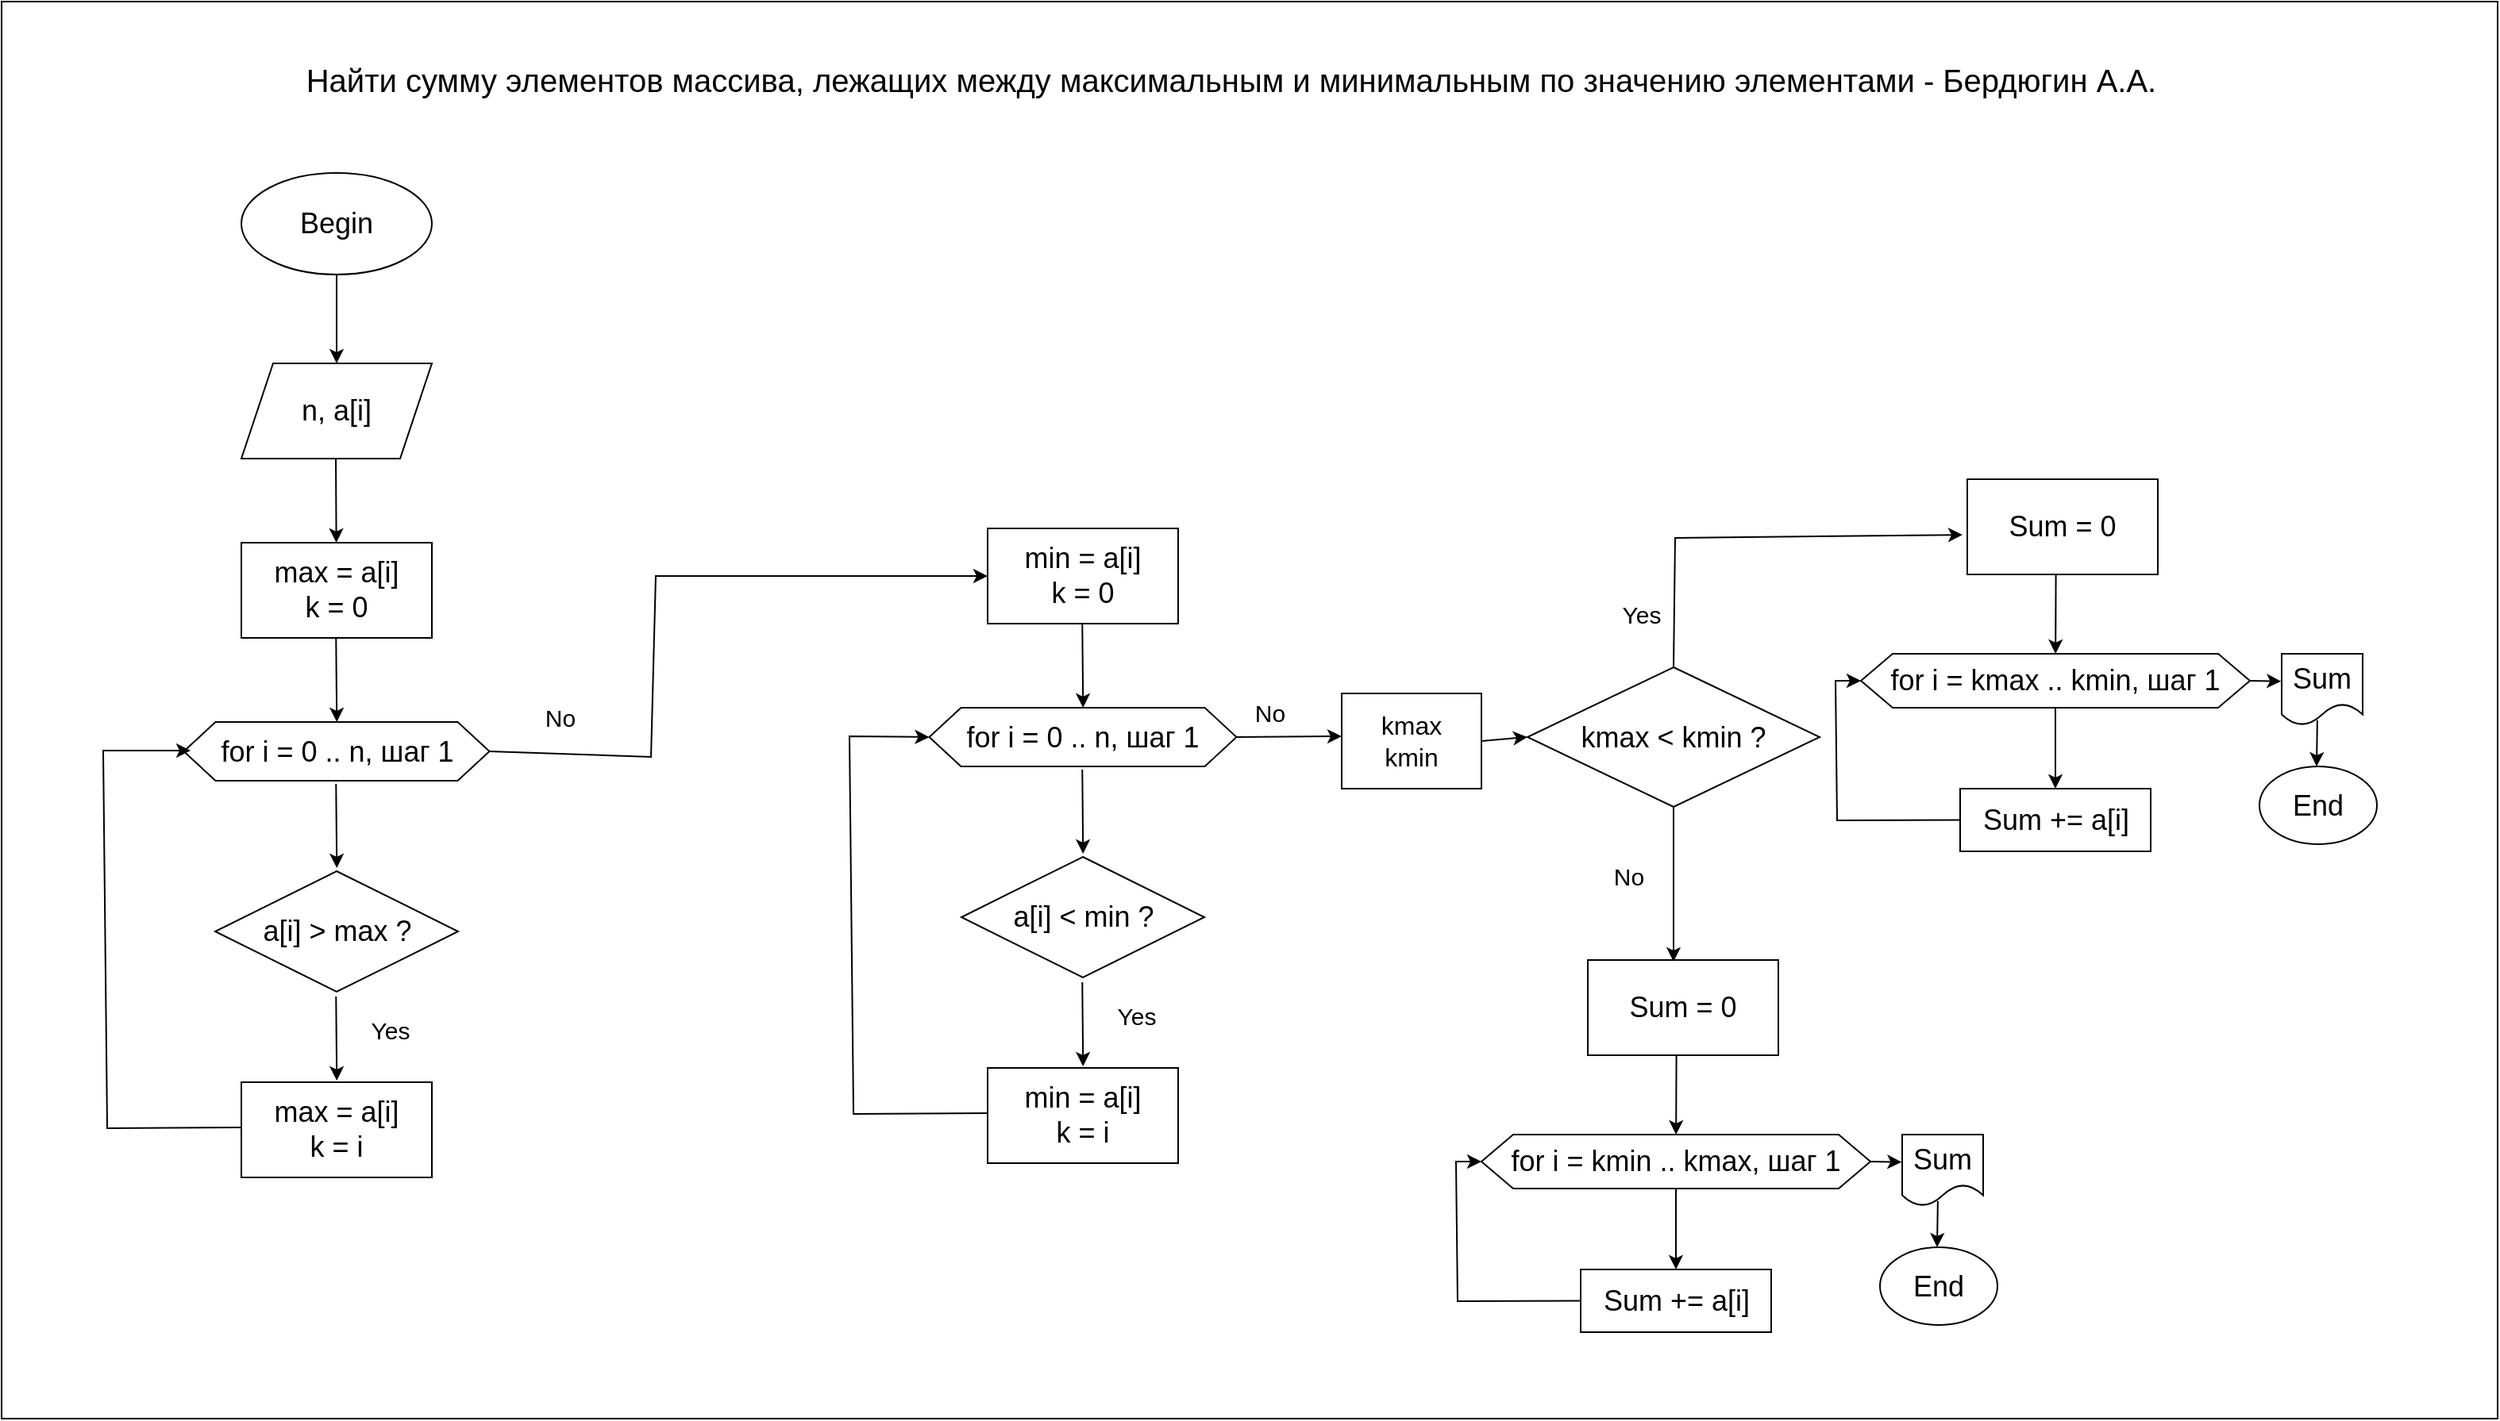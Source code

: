 <mxfile version="22.1.18" type="google">
  <diagram name="Page-1" id="74e2e168-ea6b-b213-b513-2b3c1d86103e">
    <mxGraphModel grid="0" page="1" gridSize="10" guides="1" tooltips="1" connect="1" arrows="1" fold="1" pageScale="1" pageWidth="1100" pageHeight="850" background="none" math="0" shadow="0">
      <root>
        <mxCell id="0" />
        <mxCell id="1" parent="0" />
        <mxCell id="fJMSlJAgO1w6E2c3Q90N-22" value="" style="rounded=0;whiteSpace=wrap;html=1;" vertex="1" parent="1">
          <mxGeometry x="30" y="81" width="1572" height="893" as="geometry" />
        </mxCell>
        <mxCell id="A3xNBJ_tQwyECl_-jCEf-2" value="Begin" style="ellipse;whiteSpace=wrap;html=1;fontSize=18;" vertex="1" parent="1">
          <mxGeometry x="181" y="189" width="120" height="64" as="geometry" />
        </mxCell>
        <mxCell id="A3xNBJ_tQwyECl_-jCEf-3" value="n, a[i]" style="shape=parallelogram;perimeter=parallelogramPerimeter;whiteSpace=wrap;html=1;fixedSize=1;fontSize=18;" vertex="1" parent="1">
          <mxGeometry x="181" y="309" width="120" height="60" as="geometry" />
        </mxCell>
        <mxCell id="A3xNBJ_tQwyECl_-jCEf-4" value="" style="endArrow=classic;html=1;rounded=0;exitX=0.5;exitY=1;exitDx=0;exitDy=0;" edge="1" parent="1" source="A3xNBJ_tQwyECl_-jCEf-2" target="A3xNBJ_tQwyECl_-jCEf-3">
          <mxGeometry width="50" height="50" relative="1" as="geometry">
            <mxPoint x="233" y="410" as="sourcePoint" />
            <mxPoint x="283" y="360" as="targetPoint" />
          </mxGeometry>
        </mxCell>
        <mxCell id="A3xNBJ_tQwyECl_-jCEf-6" value="" style="endArrow=classic;html=1;rounded=0;exitX=0.5;exitY=1;exitDx=0;exitDy=0;" edge="1" parent="1" target="A3xNBJ_tQwyECl_-jCEf-7">
          <mxGeometry width="50" height="50" relative="1" as="geometry">
            <mxPoint x="240.5" y="369" as="sourcePoint" />
            <mxPoint x="240.5" y="425" as="targetPoint" />
          </mxGeometry>
        </mxCell>
        <mxCell id="A3xNBJ_tQwyECl_-jCEf-7" value="max = a[i]&lt;br&gt;k = 0" style="rounded=0;whiteSpace=wrap;html=1;fontSize=18;" vertex="1" parent="1">
          <mxGeometry x="181" y="422" width="120" height="60" as="geometry" />
        </mxCell>
        <mxCell id="A3xNBJ_tQwyECl_-jCEf-8" value="" style="endArrow=classic;html=1;rounded=0;exitX=0.5;exitY=1;exitDx=0;exitDy=0;" edge="1" parent="1">
          <mxGeometry width="50" height="50" relative="1" as="geometry">
            <mxPoint x="240.63" y="482" as="sourcePoint" />
            <mxPoint x="241.13" y="535" as="targetPoint" />
          </mxGeometry>
        </mxCell>
        <mxCell id="A3xNBJ_tQwyECl_-jCEf-9" value="Найти сумму элементов массива, лежащих между максимальным и минимальным по значению элементами - Бердюгин А.А." style="text;html=1;strokeColor=none;fillColor=none;align=center;verticalAlign=middle;whiteSpace=wrap;rounded=0;fontSize=20;" vertex="1" parent="1">
          <mxGeometry x="216" y="101" width="1177" height="58" as="geometry" />
        </mxCell>
        <mxCell id="A3xNBJ_tQwyECl_-jCEf-10" value="&lt;font style=&quot;font-size: 18px;&quot;&gt;for i = 0 .. n, шаг 1&lt;/font&gt;" style="shape=hexagon;perimeter=hexagonPerimeter2;whiteSpace=wrap;html=1;fixedSize=1;" vertex="1" parent="1">
          <mxGeometry x="144.75" y="535" width="192.5" height="37" as="geometry" />
        </mxCell>
        <mxCell id="A3xNBJ_tQwyECl_-jCEf-11" value="" style="endArrow=classic;html=1;rounded=0;exitX=0.5;exitY=1;exitDx=0;exitDy=0;" edge="1" parent="1">
          <mxGeometry width="50" height="50" relative="1" as="geometry">
            <mxPoint x="240.63" y="574" as="sourcePoint" />
            <mxPoint x="241.13" y="627" as="targetPoint" />
          </mxGeometry>
        </mxCell>
        <mxCell id="A3xNBJ_tQwyECl_-jCEf-12" value="a[i] &amp;gt; max ?" style="rhombus;whiteSpace=wrap;html=1;fontSize=18;" vertex="1" parent="1">
          <mxGeometry x="164.5" y="629" width="153" height="76" as="geometry" />
        </mxCell>
        <mxCell id="A3xNBJ_tQwyECl_-jCEf-13" value="" style="endArrow=classic;html=1;rounded=0;exitX=0.5;exitY=1;exitDx=0;exitDy=0;" edge="1" parent="1">
          <mxGeometry width="50" height="50" relative="1" as="geometry">
            <mxPoint x="240.63" y="708" as="sourcePoint" />
            <mxPoint x="241.13" y="761" as="targetPoint" />
          </mxGeometry>
        </mxCell>
        <mxCell id="A3xNBJ_tQwyECl_-jCEf-15" value="Yes" style="text;html=1;strokeColor=none;fillColor=none;align=center;verticalAlign=middle;whiteSpace=wrap;rounded=0;fontSize=15;" vertex="1" parent="1">
          <mxGeometry x="245" y="714" width="60" height="30" as="geometry" />
        </mxCell>
        <mxCell id="A3xNBJ_tQwyECl_-jCEf-16" value="" style="endArrow=classic;html=1;rounded=0;exitX=1;exitY=0.5;exitDx=0;exitDy=0;entryX=0;entryY=0.5;entryDx=0;entryDy=0;" edge="1" parent="1" source="A3xNBJ_tQwyECl_-jCEf-10" target="A3xNBJ_tQwyECl_-jCEf-41">
          <mxGeometry width="50" height="50" relative="1" as="geometry">
            <mxPoint x="371" y="557" as="sourcePoint" />
            <mxPoint x="404" y="553" as="targetPoint" />
            <Array as="points">
              <mxPoint x="439" y="557" />
              <mxPoint x="442" y="443" />
            </Array>
          </mxGeometry>
        </mxCell>
        <mxCell id="A3xNBJ_tQwyECl_-jCEf-17" value="No" style="text;html=1;strokeColor=none;fillColor=none;align=center;verticalAlign=middle;whiteSpace=wrap;rounded=0;fontSize=15;" vertex="1" parent="1">
          <mxGeometry x="352" y="517" width="60" height="30" as="geometry" />
        </mxCell>
        <mxCell id="A3xNBJ_tQwyECl_-jCEf-19" value="max = a[i]&lt;br&gt;k = i" style="rounded=0;whiteSpace=wrap;html=1;fontSize=18;" vertex="1" parent="1">
          <mxGeometry x="181" y="762" width="120" height="60" as="geometry" />
        </mxCell>
        <mxCell id="A3xNBJ_tQwyECl_-jCEf-20" value="" style="endArrow=classic;html=1;rounded=0;exitX=0.004;exitY=0.609;exitDx=0;exitDy=0;exitPerimeter=0;" edge="1" parent="1">
          <mxGeometry width="50" height="50" relative="1" as="geometry">
            <mxPoint x="181.0" y="790.54" as="sourcePoint" />
            <mxPoint x="149" y="553" as="targetPoint" />
            <Array as="points">
              <mxPoint x="96.52" y="791" />
              <mxPoint x="94" y="553" />
            </Array>
          </mxGeometry>
        </mxCell>
        <mxCell id="A3xNBJ_tQwyECl_-jCEf-41" value="min = a[i]&lt;br&gt;k = 0" style="rounded=0;whiteSpace=wrap;html=1;fontSize=18;" vertex="1" parent="1">
          <mxGeometry x="651" y="413" width="120" height="60" as="geometry" />
        </mxCell>
        <mxCell id="A3xNBJ_tQwyECl_-jCEf-42" value="" style="endArrow=classic;html=1;rounded=0;exitX=0.5;exitY=1;exitDx=0;exitDy=0;" edge="1" parent="1">
          <mxGeometry width="50" height="50" relative="1" as="geometry">
            <mxPoint x="710.63" y="473" as="sourcePoint" />
            <mxPoint x="711.13" y="526" as="targetPoint" />
          </mxGeometry>
        </mxCell>
        <mxCell id="A3xNBJ_tQwyECl_-jCEf-43" value="&lt;font style=&quot;font-size: 18px;&quot;&gt;for i = 0 .. n, шаг 1&lt;/font&gt;" style="shape=hexagon;perimeter=hexagonPerimeter2;whiteSpace=wrap;html=1;fixedSize=1;" vertex="1" parent="1">
          <mxGeometry x="614.25" y="526" width="193.5" height="37" as="geometry" />
        </mxCell>
        <mxCell id="A3xNBJ_tQwyECl_-jCEf-44" value="" style="endArrow=classic;html=1;rounded=0;exitX=0.5;exitY=1;exitDx=0;exitDy=0;" edge="1" parent="1">
          <mxGeometry width="50" height="50" relative="1" as="geometry">
            <mxPoint x="710.63" y="565" as="sourcePoint" />
            <mxPoint x="711.13" y="618" as="targetPoint" />
          </mxGeometry>
        </mxCell>
        <mxCell id="A3xNBJ_tQwyECl_-jCEf-45" value="a[i] &amp;lt; min ?" style="rhombus;whiteSpace=wrap;html=1;fontSize=18;" vertex="1" parent="1">
          <mxGeometry x="634.5" y="620" width="153" height="76" as="geometry" />
        </mxCell>
        <mxCell id="A3xNBJ_tQwyECl_-jCEf-46" value="" style="endArrow=classic;html=1;rounded=0;exitX=0.5;exitY=1;exitDx=0;exitDy=0;" edge="1" parent="1">
          <mxGeometry width="50" height="50" relative="1" as="geometry">
            <mxPoint x="710.63" y="699" as="sourcePoint" />
            <mxPoint x="711.13" y="752" as="targetPoint" />
          </mxGeometry>
        </mxCell>
        <mxCell id="A3xNBJ_tQwyECl_-jCEf-47" value="Yes" style="text;html=1;strokeColor=none;fillColor=none;align=center;verticalAlign=middle;whiteSpace=wrap;rounded=0;fontSize=15;" vertex="1" parent="1">
          <mxGeometry x="715" y="705" width="60" height="30" as="geometry" />
        </mxCell>
        <mxCell id="A3xNBJ_tQwyECl_-jCEf-48" value="" style="endArrow=classic;html=1;rounded=0;exitX=1;exitY=0.5;exitDx=0;exitDy=0;" edge="1" parent="1" source="A3xNBJ_tQwyECl_-jCEf-43">
          <mxGeometry width="50" height="50" relative="1" as="geometry">
            <mxPoint x="841" y="548" as="sourcePoint" />
            <mxPoint x="874" y="544" as="targetPoint" />
          </mxGeometry>
        </mxCell>
        <mxCell id="A3xNBJ_tQwyECl_-jCEf-49" value="No" style="text;html=1;strokeColor=none;fillColor=none;align=center;verticalAlign=middle;whiteSpace=wrap;rounded=0;fontSize=15;" vertex="1" parent="1">
          <mxGeometry x="798.5" y="514" width="60" height="30" as="geometry" />
        </mxCell>
        <mxCell id="A3xNBJ_tQwyECl_-jCEf-51" value="min = a[i]&lt;br&gt;k = i" style="rounded=0;whiteSpace=wrap;html=1;fontSize=18;" vertex="1" parent="1">
          <mxGeometry x="651" y="753" width="120" height="60" as="geometry" />
        </mxCell>
        <mxCell id="A3xNBJ_tQwyECl_-jCEf-52" value="" style="endArrow=classic;html=1;rounded=0;exitX=0.004;exitY=0.609;exitDx=0;exitDy=0;exitPerimeter=0;entryX=0;entryY=0.5;entryDx=0;entryDy=0;" edge="1" parent="1" target="A3xNBJ_tQwyECl_-jCEf-43">
          <mxGeometry width="50" height="50" relative="1" as="geometry">
            <mxPoint x="651.0" y="781.54" as="sourcePoint" />
            <mxPoint x="623" y="544" as="targetPoint" />
            <Array as="points">
              <mxPoint x="566.52" y="782" />
              <mxPoint x="564" y="544" />
            </Array>
          </mxGeometry>
        </mxCell>
        <mxCell id="oNAdB-VNlKd--NzeKWZQ-4" value="kmax&lt;br style=&quot;border-color: var(--border-color); font-size: 16px;&quot;&gt;&lt;span style=&quot;font-size: 16px;&quot;&gt;kmin&lt;/span&gt;" style="rounded=0;whiteSpace=wrap;html=1;fontSize=16;" vertex="1" parent="1">
          <mxGeometry x="874" y="517" width="88" height="60" as="geometry" />
        </mxCell>
        <mxCell id="oNAdB-VNlKd--NzeKWZQ-5" value="&lt;font style=&quot;font-size: 18px;&quot;&gt;kmax &amp;lt; kmin ?&lt;/font&gt;" style="rhombus;whiteSpace=wrap;html=1;" vertex="1" parent="1">
          <mxGeometry x="991" y="500.5" width="184" height="88" as="geometry" />
        </mxCell>
        <mxCell id="oNAdB-VNlKd--NzeKWZQ-6" value="" style="endArrow=classic;html=1;rounded=0;exitX=1;exitY=0.5;exitDx=0;exitDy=0;entryX=0;entryY=0.5;entryDx=0;entryDy=0;" edge="1" parent="1" source="oNAdB-VNlKd--NzeKWZQ-4" target="oNAdB-VNlKd--NzeKWZQ-5">
          <mxGeometry width="50" height="50" relative="1" as="geometry">
            <mxPoint x="954" y="653" as="sourcePoint" />
            <mxPoint x="1004" y="603" as="targetPoint" />
          </mxGeometry>
        </mxCell>
        <mxCell id="AfmyJl_slF6E5mCU8h74-3" value="Yes" style="text;html=1;strokeColor=none;fillColor=none;align=center;verticalAlign=middle;whiteSpace=wrap;rounded=0;fontSize=15;" vertex="1" parent="1">
          <mxGeometry x="1033" y="452" width="60" height="30" as="geometry" />
        </mxCell>
        <mxCell id="AfmyJl_slF6E5mCU8h74-4" value="" style="endArrow=classic;html=1;rounded=0;exitX=0.5;exitY=0;exitDx=0;exitDy=0;" edge="1" parent="1" source="oNAdB-VNlKd--NzeKWZQ-5">
          <mxGeometry width="50" height="50" relative="1" as="geometry">
            <mxPoint x="1022.5" y="569.5" as="sourcePoint" />
            <mxPoint x="1265" y="417" as="targetPoint" />
            <Array as="points">
              <mxPoint x="1084" y="419" />
            </Array>
          </mxGeometry>
        </mxCell>
        <mxCell id="AfmyJl_slF6E5mCU8h74-7" value="" style="endArrow=classic;html=1;rounded=0;exitX=0.5;exitY=1;exitDx=0;exitDy=0;" edge="1" parent="1" source="oNAdB-VNlKd--NzeKWZQ-5">
          <mxGeometry width="50" height="50" relative="1" as="geometry">
            <mxPoint x="1116" y="715" as="sourcePoint" />
            <mxPoint x="1083" y="686" as="targetPoint" />
          </mxGeometry>
        </mxCell>
        <mxCell id="fJMSlJAgO1w6E2c3Q90N-1" value="&lt;font style=&quot;font-size: 18px;&quot;&gt;Sum = 0&lt;/font&gt;" style="rounded=0;whiteSpace=wrap;html=1;" vertex="1" parent="1">
          <mxGeometry x="1268" y="382" width="120" height="60" as="geometry" />
        </mxCell>
        <mxCell id="fJMSlJAgO1w6E2c3Q90N-2" value="" style="endArrow=classic;html=1;rounded=0;exitX=0.465;exitY=1.007;exitDx=0;exitDy=0;exitPerimeter=0;" edge="1" parent="1" source="fJMSlJAgO1w6E2c3Q90N-1" target="fJMSlJAgO1w6E2c3Q90N-3">
          <mxGeometry width="50" height="50" relative="1" as="geometry">
            <mxPoint x="1430" y="591" as="sourcePoint" />
            <mxPoint x="1324" y="499" as="targetPoint" />
          </mxGeometry>
        </mxCell>
        <mxCell id="fJMSlJAgO1w6E2c3Q90N-3" value="&lt;font style=&quot;font-size: 18px;&quot;&gt;for i = kmax .. kmin, шаг 1&lt;/font&gt;" style="shape=hexagon;perimeter=hexagonPerimeter2;whiteSpace=wrap;html=1;fixedSize=1;" vertex="1" parent="1">
          <mxGeometry x="1201" y="492" width="245" height="34" as="geometry" />
        </mxCell>
        <mxCell id="fJMSlJAgO1w6E2c3Q90N-4" value="&lt;font style=&quot;font-size: 18px;&quot;&gt;Sum += a[i]&lt;/font&gt;" style="rounded=0;whiteSpace=wrap;html=1;" vertex="1" parent="1">
          <mxGeometry x="1263.5" y="577" width="120" height="39.5" as="geometry" />
        </mxCell>
        <mxCell id="fJMSlJAgO1w6E2c3Q90N-5" value="" style="endArrow=classic;html=1;rounded=0;exitX=0.5;exitY=1;exitDx=0;exitDy=0;entryX=0.5;entryY=0;entryDx=0;entryDy=0;" edge="1" parent="1" source="fJMSlJAgO1w6E2c3Q90N-3" target="fJMSlJAgO1w6E2c3Q90N-4">
          <mxGeometry width="50" height="50" relative="1" as="geometry">
            <mxPoint x="1430" y="589" as="sourcePoint" />
            <mxPoint x="1319" y="588" as="targetPoint" />
          </mxGeometry>
        </mxCell>
        <mxCell id="fJMSlJAgO1w6E2c3Q90N-6" value="" style="endArrow=classic;html=1;rounded=0;exitX=0;exitY=0.5;exitDx=0;exitDy=0;entryX=0;entryY=0.5;entryDx=0;entryDy=0;" edge="1" parent="1" source="fJMSlJAgO1w6E2c3Q90N-4" target="fJMSlJAgO1w6E2c3Q90N-3">
          <mxGeometry width="50" height="50" relative="1" as="geometry">
            <mxPoint x="1430" y="588" as="sourcePoint" />
            <mxPoint x="1480" y="538" as="targetPoint" />
            <Array as="points">
              <mxPoint x="1186" y="597" />
              <mxPoint x="1185" y="509" />
            </Array>
          </mxGeometry>
        </mxCell>
        <mxCell id="fJMSlJAgO1w6E2c3Q90N-7" value="&lt;font style=&quot;font-size: 18px;&quot;&gt;Sum&lt;/font&gt;" style="shape=document;whiteSpace=wrap;html=1;boundedLbl=1;" vertex="1" parent="1">
          <mxGeometry x="1466" y="492" width="51" height="45" as="geometry" />
        </mxCell>
        <mxCell id="fJMSlJAgO1w6E2c3Q90N-8" value="" style="endArrow=classic;html=1;rounded=0;exitX=1;exitY=0.5;exitDx=0;exitDy=0;entryX=-0.007;entryY=0.385;entryDx=0;entryDy=0;entryPerimeter=0;" edge="1" parent="1" source="fJMSlJAgO1w6E2c3Q90N-3" target="fJMSlJAgO1w6E2c3Q90N-7">
          <mxGeometry width="50" height="50" relative="1" as="geometry">
            <mxPoint x="1446" y="510" as="sourcePoint" />
            <mxPoint x="1496" y="460" as="targetPoint" />
          </mxGeometry>
        </mxCell>
        <mxCell id="fJMSlJAgO1w6E2c3Q90N-9" value="" style="endArrow=classic;html=1;rounded=0;exitX=0.44;exitY=0.931;exitDx=0;exitDy=0;exitPerimeter=0;" edge="1" parent="1" source="fJMSlJAgO1w6E2c3Q90N-7">
          <mxGeometry width="50" height="50" relative="1" as="geometry">
            <mxPoint x="1522" y="498" as="sourcePoint" />
            <mxPoint x="1488" y="563" as="targetPoint" />
          </mxGeometry>
        </mxCell>
        <mxCell id="fJMSlJAgO1w6E2c3Q90N-10" value="No" style="text;html=1;strokeColor=none;fillColor=none;align=center;verticalAlign=middle;whiteSpace=wrap;rounded=0;fontSize=15;" vertex="1" parent="1">
          <mxGeometry x="1025" y="616.5" width="60" height="30" as="geometry" />
        </mxCell>
        <mxCell id="fJMSlJAgO1w6E2c3Q90N-11" value="&lt;font style=&quot;font-size: 18px;&quot;&gt;End&lt;/font&gt;" style="ellipse;whiteSpace=wrap;html=1;" vertex="1" parent="1">
          <mxGeometry x="1452" y="563" width="74" height="49" as="geometry" />
        </mxCell>
        <mxCell id="fJMSlJAgO1w6E2c3Q90N-12" value="&lt;font style=&quot;font-size: 18px;&quot;&gt;Sum = 0&lt;/font&gt;" style="rounded=0;whiteSpace=wrap;html=1;" vertex="1" parent="1">
          <mxGeometry x="1029" y="685" width="120" height="60" as="geometry" />
        </mxCell>
        <mxCell id="fJMSlJAgO1w6E2c3Q90N-13" value="" style="endArrow=classic;html=1;rounded=0;exitX=0.465;exitY=1.007;exitDx=0;exitDy=0;exitPerimeter=0;" edge="1" parent="1" source="fJMSlJAgO1w6E2c3Q90N-12" target="fJMSlJAgO1w6E2c3Q90N-14">
          <mxGeometry width="50" height="50" relative="1" as="geometry">
            <mxPoint x="1191" y="894" as="sourcePoint" />
            <mxPoint x="1085" y="802" as="targetPoint" />
          </mxGeometry>
        </mxCell>
        <mxCell id="fJMSlJAgO1w6E2c3Q90N-14" value="&lt;font style=&quot;font-size: 18px;&quot;&gt;for i = kmin .. kmax, шаг 1&lt;/font&gt;" style="shape=hexagon;perimeter=hexagonPerimeter2;whiteSpace=wrap;html=1;fixedSize=1;" vertex="1" parent="1">
          <mxGeometry x="962" y="795" width="245" height="34" as="geometry" />
        </mxCell>
        <mxCell id="fJMSlJAgO1w6E2c3Q90N-15" value="&lt;font style=&quot;font-size: 18px;&quot;&gt;Sum += a[i]&lt;/font&gt;" style="rounded=0;whiteSpace=wrap;html=1;" vertex="1" parent="1">
          <mxGeometry x="1024.5" y="880" width="120" height="39.5" as="geometry" />
        </mxCell>
        <mxCell id="fJMSlJAgO1w6E2c3Q90N-16" value="" style="endArrow=classic;html=1;rounded=0;exitX=0.5;exitY=1;exitDx=0;exitDy=0;entryX=0.5;entryY=0;entryDx=0;entryDy=0;" edge="1" parent="1" source="fJMSlJAgO1w6E2c3Q90N-14" target="fJMSlJAgO1w6E2c3Q90N-15">
          <mxGeometry width="50" height="50" relative="1" as="geometry">
            <mxPoint x="1191" y="892" as="sourcePoint" />
            <mxPoint x="1080" y="891" as="targetPoint" />
          </mxGeometry>
        </mxCell>
        <mxCell id="fJMSlJAgO1w6E2c3Q90N-17" value="" style="endArrow=classic;html=1;rounded=0;exitX=0;exitY=0.5;exitDx=0;exitDy=0;entryX=0;entryY=0.5;entryDx=0;entryDy=0;" edge="1" parent="1" source="fJMSlJAgO1w6E2c3Q90N-15" target="fJMSlJAgO1w6E2c3Q90N-14">
          <mxGeometry width="50" height="50" relative="1" as="geometry">
            <mxPoint x="1191" y="891" as="sourcePoint" />
            <mxPoint x="1241" y="841" as="targetPoint" />
            <Array as="points">
              <mxPoint x="947" y="900" />
              <mxPoint x="946" y="812" />
            </Array>
          </mxGeometry>
        </mxCell>
        <mxCell id="fJMSlJAgO1w6E2c3Q90N-18" value="&lt;font style=&quot;font-size: 18px;&quot;&gt;Sum&lt;/font&gt;" style="shape=document;whiteSpace=wrap;html=1;boundedLbl=1;" vertex="1" parent="1">
          <mxGeometry x="1227" y="795" width="51" height="45" as="geometry" />
        </mxCell>
        <mxCell id="fJMSlJAgO1w6E2c3Q90N-19" value="" style="endArrow=classic;html=1;rounded=0;exitX=1;exitY=0.5;exitDx=0;exitDy=0;entryX=-0.007;entryY=0.385;entryDx=0;entryDy=0;entryPerimeter=0;" edge="1" parent="1" source="fJMSlJAgO1w6E2c3Q90N-14" target="fJMSlJAgO1w6E2c3Q90N-18">
          <mxGeometry width="50" height="50" relative="1" as="geometry">
            <mxPoint x="1207" y="813" as="sourcePoint" />
            <mxPoint x="1257" y="763" as="targetPoint" />
          </mxGeometry>
        </mxCell>
        <mxCell id="fJMSlJAgO1w6E2c3Q90N-20" value="" style="endArrow=classic;html=1;rounded=0;exitX=0.44;exitY=0.931;exitDx=0;exitDy=0;exitPerimeter=0;" edge="1" parent="1" source="fJMSlJAgO1w6E2c3Q90N-18">
          <mxGeometry width="50" height="50" relative="1" as="geometry">
            <mxPoint x="1283" y="801" as="sourcePoint" />
            <mxPoint x="1249" y="866" as="targetPoint" />
          </mxGeometry>
        </mxCell>
        <mxCell id="fJMSlJAgO1w6E2c3Q90N-21" value="&lt;font style=&quot;font-size: 18px;&quot;&gt;End&lt;/font&gt;" style="ellipse;whiteSpace=wrap;html=1;" vertex="1" parent="1">
          <mxGeometry x="1213" y="866" width="74" height="49" as="geometry" />
        </mxCell>
      </root>
    </mxGraphModel>
  </diagram>
</mxfile>
